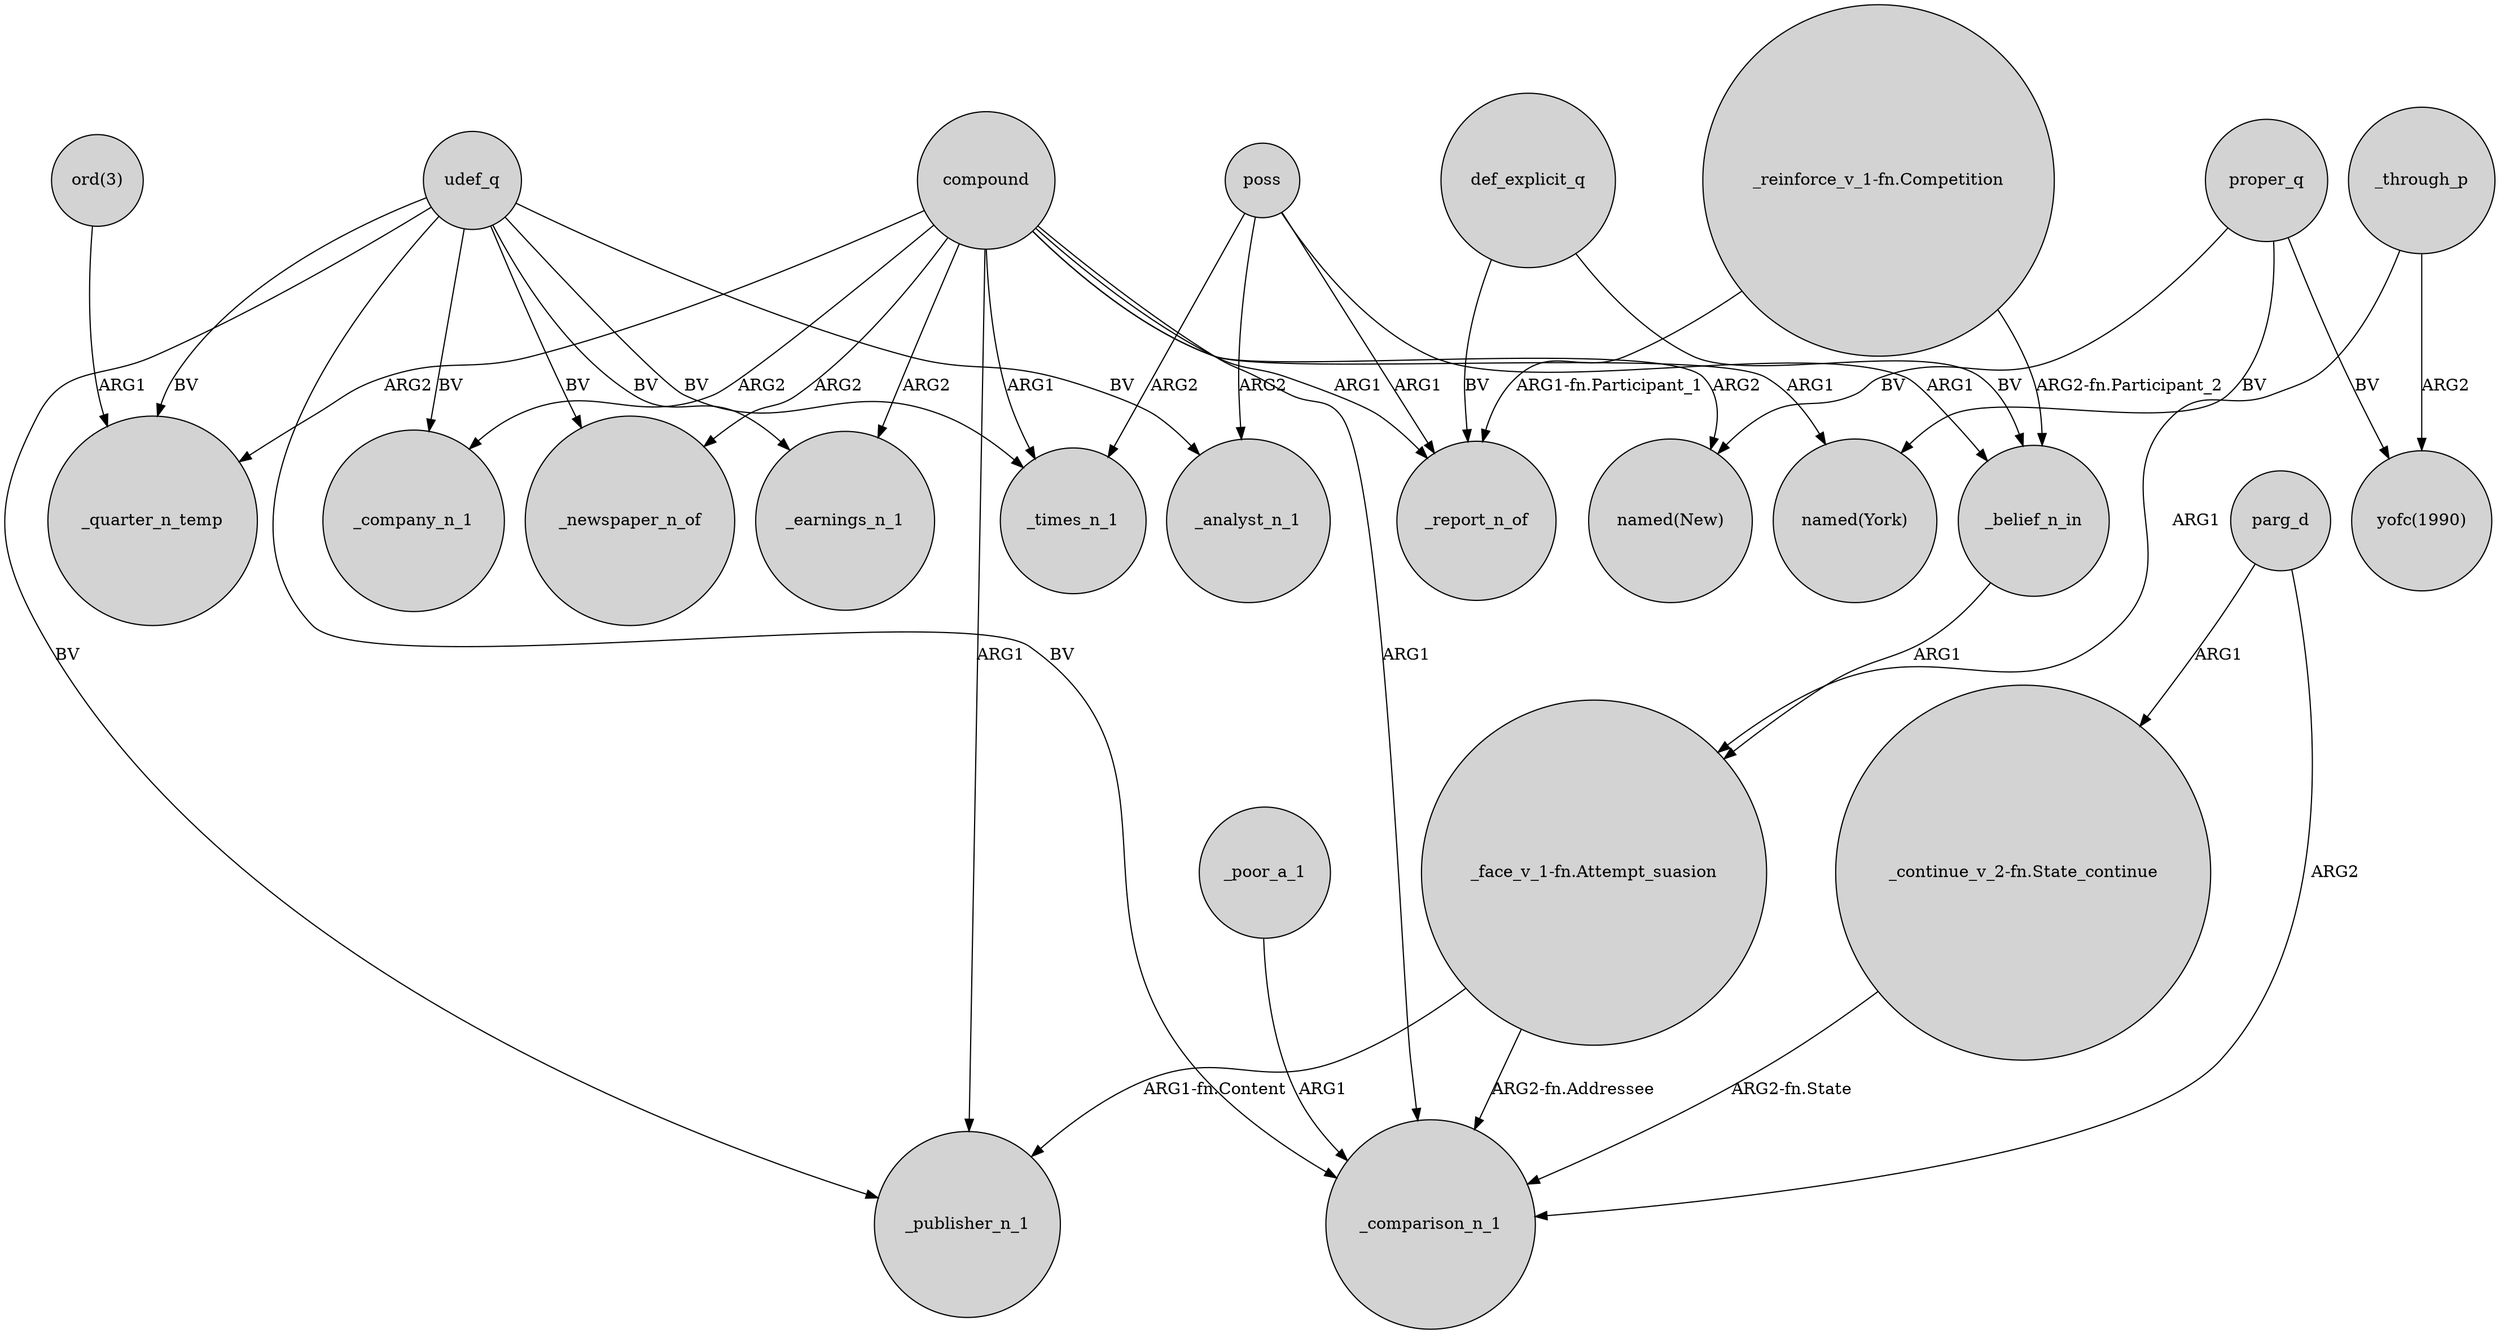 digraph {
	node [shape=circle style=filled]
	compound -> _publisher_n_1 [label=ARG1]
	"ord(3)" -> _quarter_n_temp [label=ARG1]
	udef_q -> _analyst_n_1 [label=BV]
	poss -> _report_n_of [label=ARG1]
	compound -> _company_n_1 [label=ARG2]
	compound -> "named(New)" [label=ARG2]
	udef_q -> _company_n_1 [label=BV]
	parg_d -> "_continue_v_2-fn.State_continue" [label=ARG1]
	udef_q -> _times_n_1 [label=BV]
	proper_q -> "named(New)" [label=BV]
	"_continue_v_2-fn.State_continue" -> _comparison_n_1 [label="ARG2-fn.State"]
	parg_d -> _comparison_n_1 [label=ARG2]
	"_reinforce_v_1-fn.Competition" -> _belief_n_in [label="ARG2-fn.Participant_2"]
	udef_q -> _newspaper_n_of [label=BV]
	proper_q -> "named(York)" [label=BV]
	_poor_a_1 -> _comparison_n_1 [label=ARG1]
	compound -> _earnings_n_1 [label=ARG2]
	poss -> _belief_n_in [label=ARG1]
	"_reinforce_v_1-fn.Competition" -> _report_n_of [label="ARG1-fn.Participant_1"]
	_through_p -> "_face_v_1-fn.Attempt_suasion" [label=ARG1]
	compound -> _newspaper_n_of [label=ARG2]
	"_face_v_1-fn.Attempt_suasion" -> _publisher_n_1 [label="ARG1-fn.Content"]
	compound -> _quarter_n_temp [label=ARG2]
	poss -> _times_n_1 [label=ARG2]
	udef_q -> _earnings_n_1 [label=BV]
	compound -> _times_n_1 [label=ARG1]
	compound -> _comparison_n_1 [label=ARG1]
	def_explicit_q -> _belief_n_in [label=BV]
	"_face_v_1-fn.Attempt_suasion" -> _comparison_n_1 [label="ARG2-fn.Addressee"]
	udef_q -> _comparison_n_1 [label=BV]
	proper_q -> "yofc(1990)" [label=BV]
	poss -> _analyst_n_1 [label=ARG2]
	udef_q -> _quarter_n_temp [label=BV]
	compound -> _report_n_of [label=ARG1]
	udef_q -> _publisher_n_1 [label=BV]
	compound -> "named(York)" [label=ARG1]
	def_explicit_q -> _report_n_of [label=BV]
	_belief_n_in -> "_face_v_1-fn.Attempt_suasion" [label=ARG1]
	_through_p -> "yofc(1990)" [label=ARG2]
}
